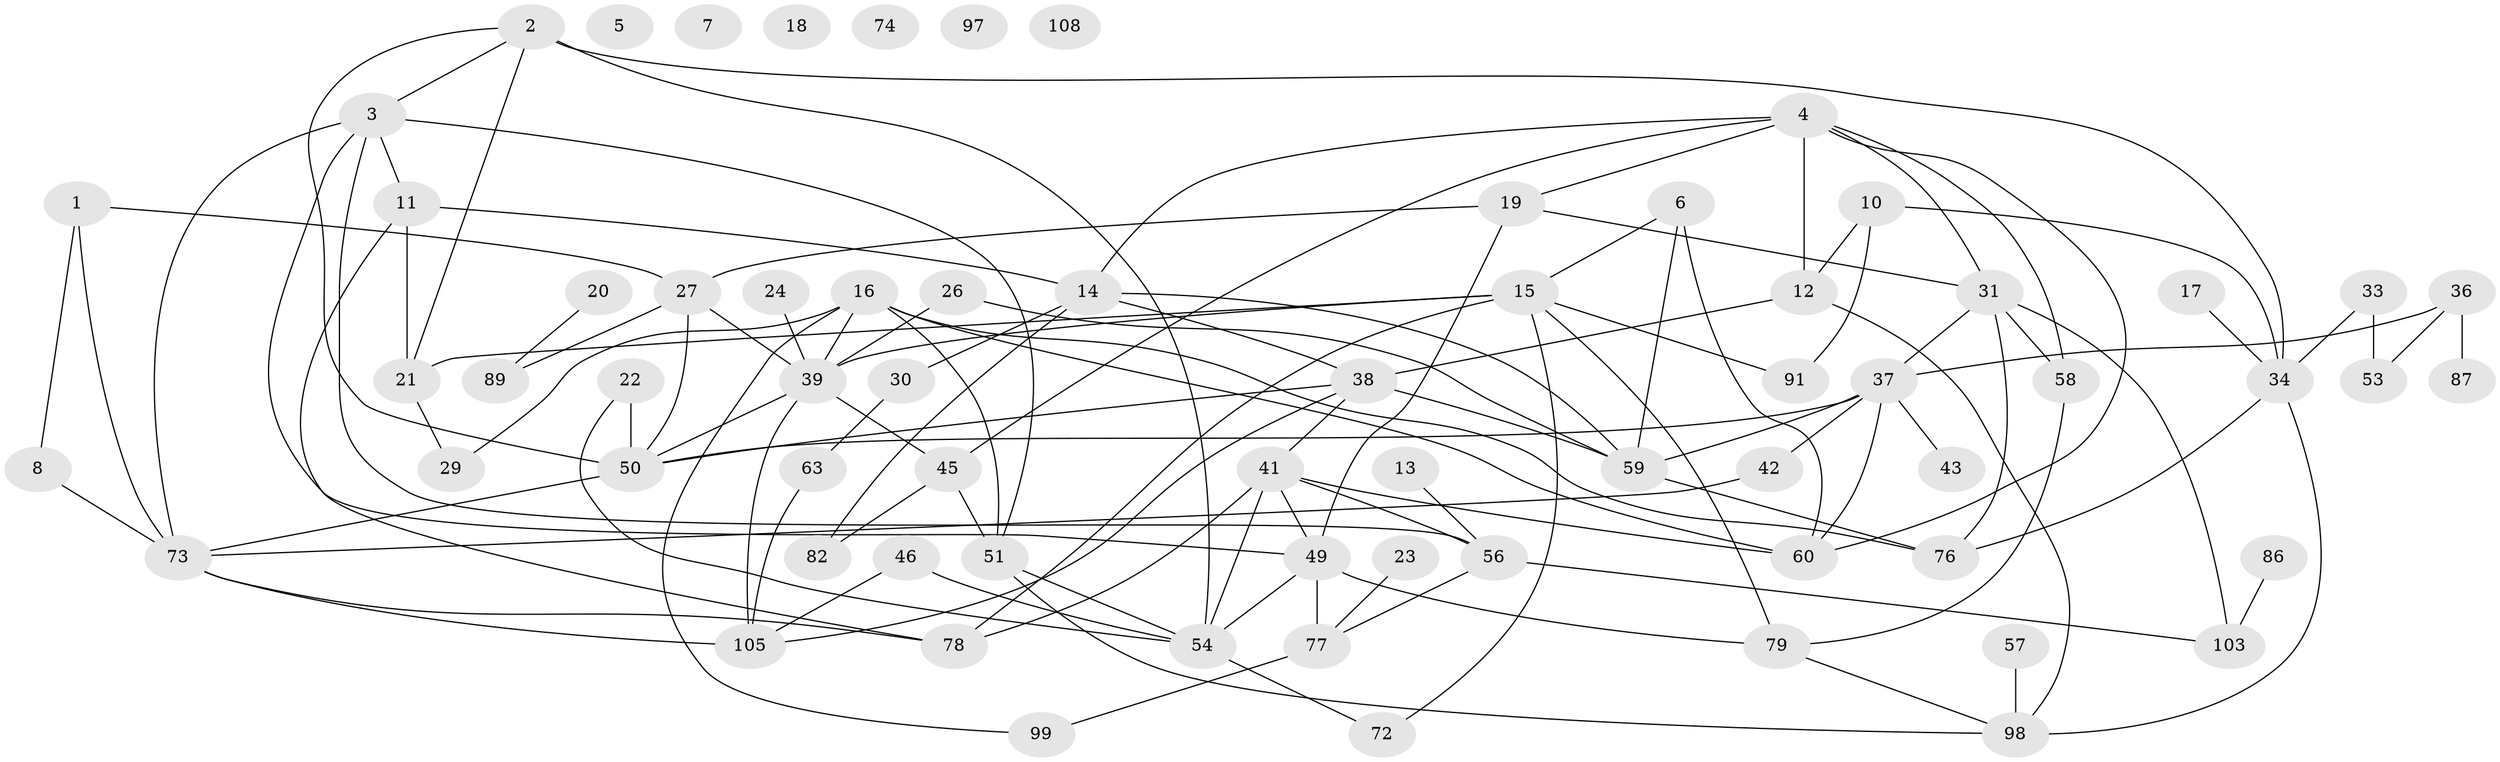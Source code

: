 // Generated by graph-tools (version 1.1) at 2025/23/03/03/25 07:23:24]
// undirected, 68 vertices, 116 edges
graph export_dot {
graph [start="1"]
  node [color=gray90,style=filled];
  1 [super="+32"];
  2 [super="+88"];
  3 [super="+9"];
  4 [super="+55"];
  5;
  6 [super="+48"];
  7;
  8;
  10 [super="+101"];
  11 [super="+25"];
  12 [super="+28"];
  13;
  14 [super="+35"];
  15 [super="+84"];
  16 [super="+62"];
  17;
  18 [super="+44"];
  19 [super="+47"];
  20;
  21 [super="+67"];
  22 [super="+40"];
  23;
  24 [super="+52"];
  26;
  27 [super="+64"];
  29 [super="+94"];
  30;
  31 [super="+75"];
  33;
  34 [super="+69"];
  36 [super="+90"];
  37 [super="+83"];
  38 [super="+61"];
  39 [super="+70"];
  41 [super="+93"];
  42;
  43;
  45 [super="+92"];
  46;
  49 [super="+95"];
  50 [super="+65"];
  51;
  53;
  54 [super="+68"];
  56 [super="+71"];
  57;
  58;
  59 [super="+66"];
  60 [super="+85"];
  63 [super="+102"];
  72;
  73 [super="+96"];
  74;
  76 [super="+106"];
  77 [super="+80"];
  78;
  79 [super="+81"];
  82;
  86;
  87;
  89 [super="+104"];
  91;
  97;
  98 [super="+100"];
  99;
  103;
  105 [super="+107"];
  108;
  1 -- 73;
  1 -- 27;
  1 -- 8;
  2 -- 3;
  2 -- 34;
  2 -- 21;
  2 -- 54;
  2 -- 50;
  3 -- 11;
  3 -- 73;
  3 -- 51;
  3 -- 49;
  3 -- 56;
  4 -- 58;
  4 -- 60;
  4 -- 19;
  4 -- 31;
  4 -- 45;
  4 -- 14;
  4 -- 12;
  6 -- 15;
  6 -- 60;
  6 -- 59;
  8 -- 73;
  10 -- 91;
  10 -- 34;
  10 -- 12;
  11 -- 21;
  11 -- 78;
  11 -- 14;
  12 -- 98;
  12 -- 38;
  13 -- 56;
  14 -- 82;
  14 -- 38;
  14 -- 30;
  14 -- 59;
  15 -- 78;
  15 -- 79;
  15 -- 72;
  15 -- 91;
  15 -- 39;
  15 -- 21;
  16 -- 29;
  16 -- 60 [weight=2];
  16 -- 99;
  16 -- 51;
  16 -- 76;
  16 -- 39;
  17 -- 34;
  19 -- 31;
  19 -- 27;
  19 -- 49;
  20 -- 89;
  21 -- 29;
  22 -- 54;
  22 -- 50;
  23 -- 77;
  24 -- 39;
  26 -- 59;
  26 -- 39;
  27 -- 89;
  27 -- 39;
  27 -- 50;
  30 -- 63;
  31 -- 37;
  31 -- 103;
  31 -- 58;
  31 -- 76;
  33 -- 53;
  33 -- 34;
  34 -- 76;
  34 -- 98;
  36 -- 53;
  36 -- 87;
  36 -- 37;
  37 -- 59;
  37 -- 42;
  37 -- 43;
  37 -- 60;
  37 -- 50;
  38 -- 50;
  38 -- 59;
  38 -- 41;
  38 -- 105;
  39 -- 45;
  39 -- 50;
  39 -- 105;
  41 -- 78;
  41 -- 49;
  41 -- 56;
  41 -- 60;
  41 -- 54;
  42 -- 73;
  45 -- 82;
  45 -- 51;
  46 -- 54;
  46 -- 105;
  49 -- 77 [weight=2];
  49 -- 54;
  49 -- 79;
  50 -- 73;
  51 -- 54;
  51 -- 98;
  54 -- 72;
  56 -- 77;
  56 -- 103;
  57 -- 98;
  58 -- 79;
  59 -- 76;
  63 -- 105;
  73 -- 78;
  73 -- 105;
  77 -- 99;
  79 -- 98;
  86 -- 103;
}
